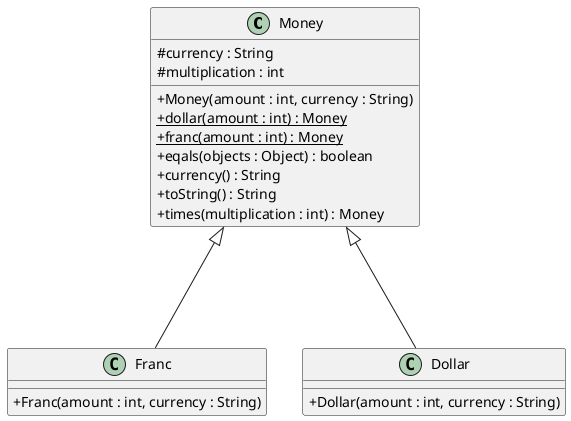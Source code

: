@startuml
'https://plantuml.com/class-diagram
skinparam classAttributeIconSize 0
/' 10장
'/
class Money
class Franc
class Dollar

Money <|--- Franc
Money <|--- Dollar

class Money{
 #currency : String
 #multiplication : int
 +Money(amount : int, currency : String)
 +dollar(amount : int) : {static} Money
 +franc(amount : int) : {static} Money
 +eqals(objects : Object) : boolean
 +currency() : String
 +toString() : String
 +times(multiplication : int) : Money
}
class Dollar{
 +Dollar(amount : int, currency : String)
}
class Franc{
 +Franc(amount : int, currency : String)

}

@enduml